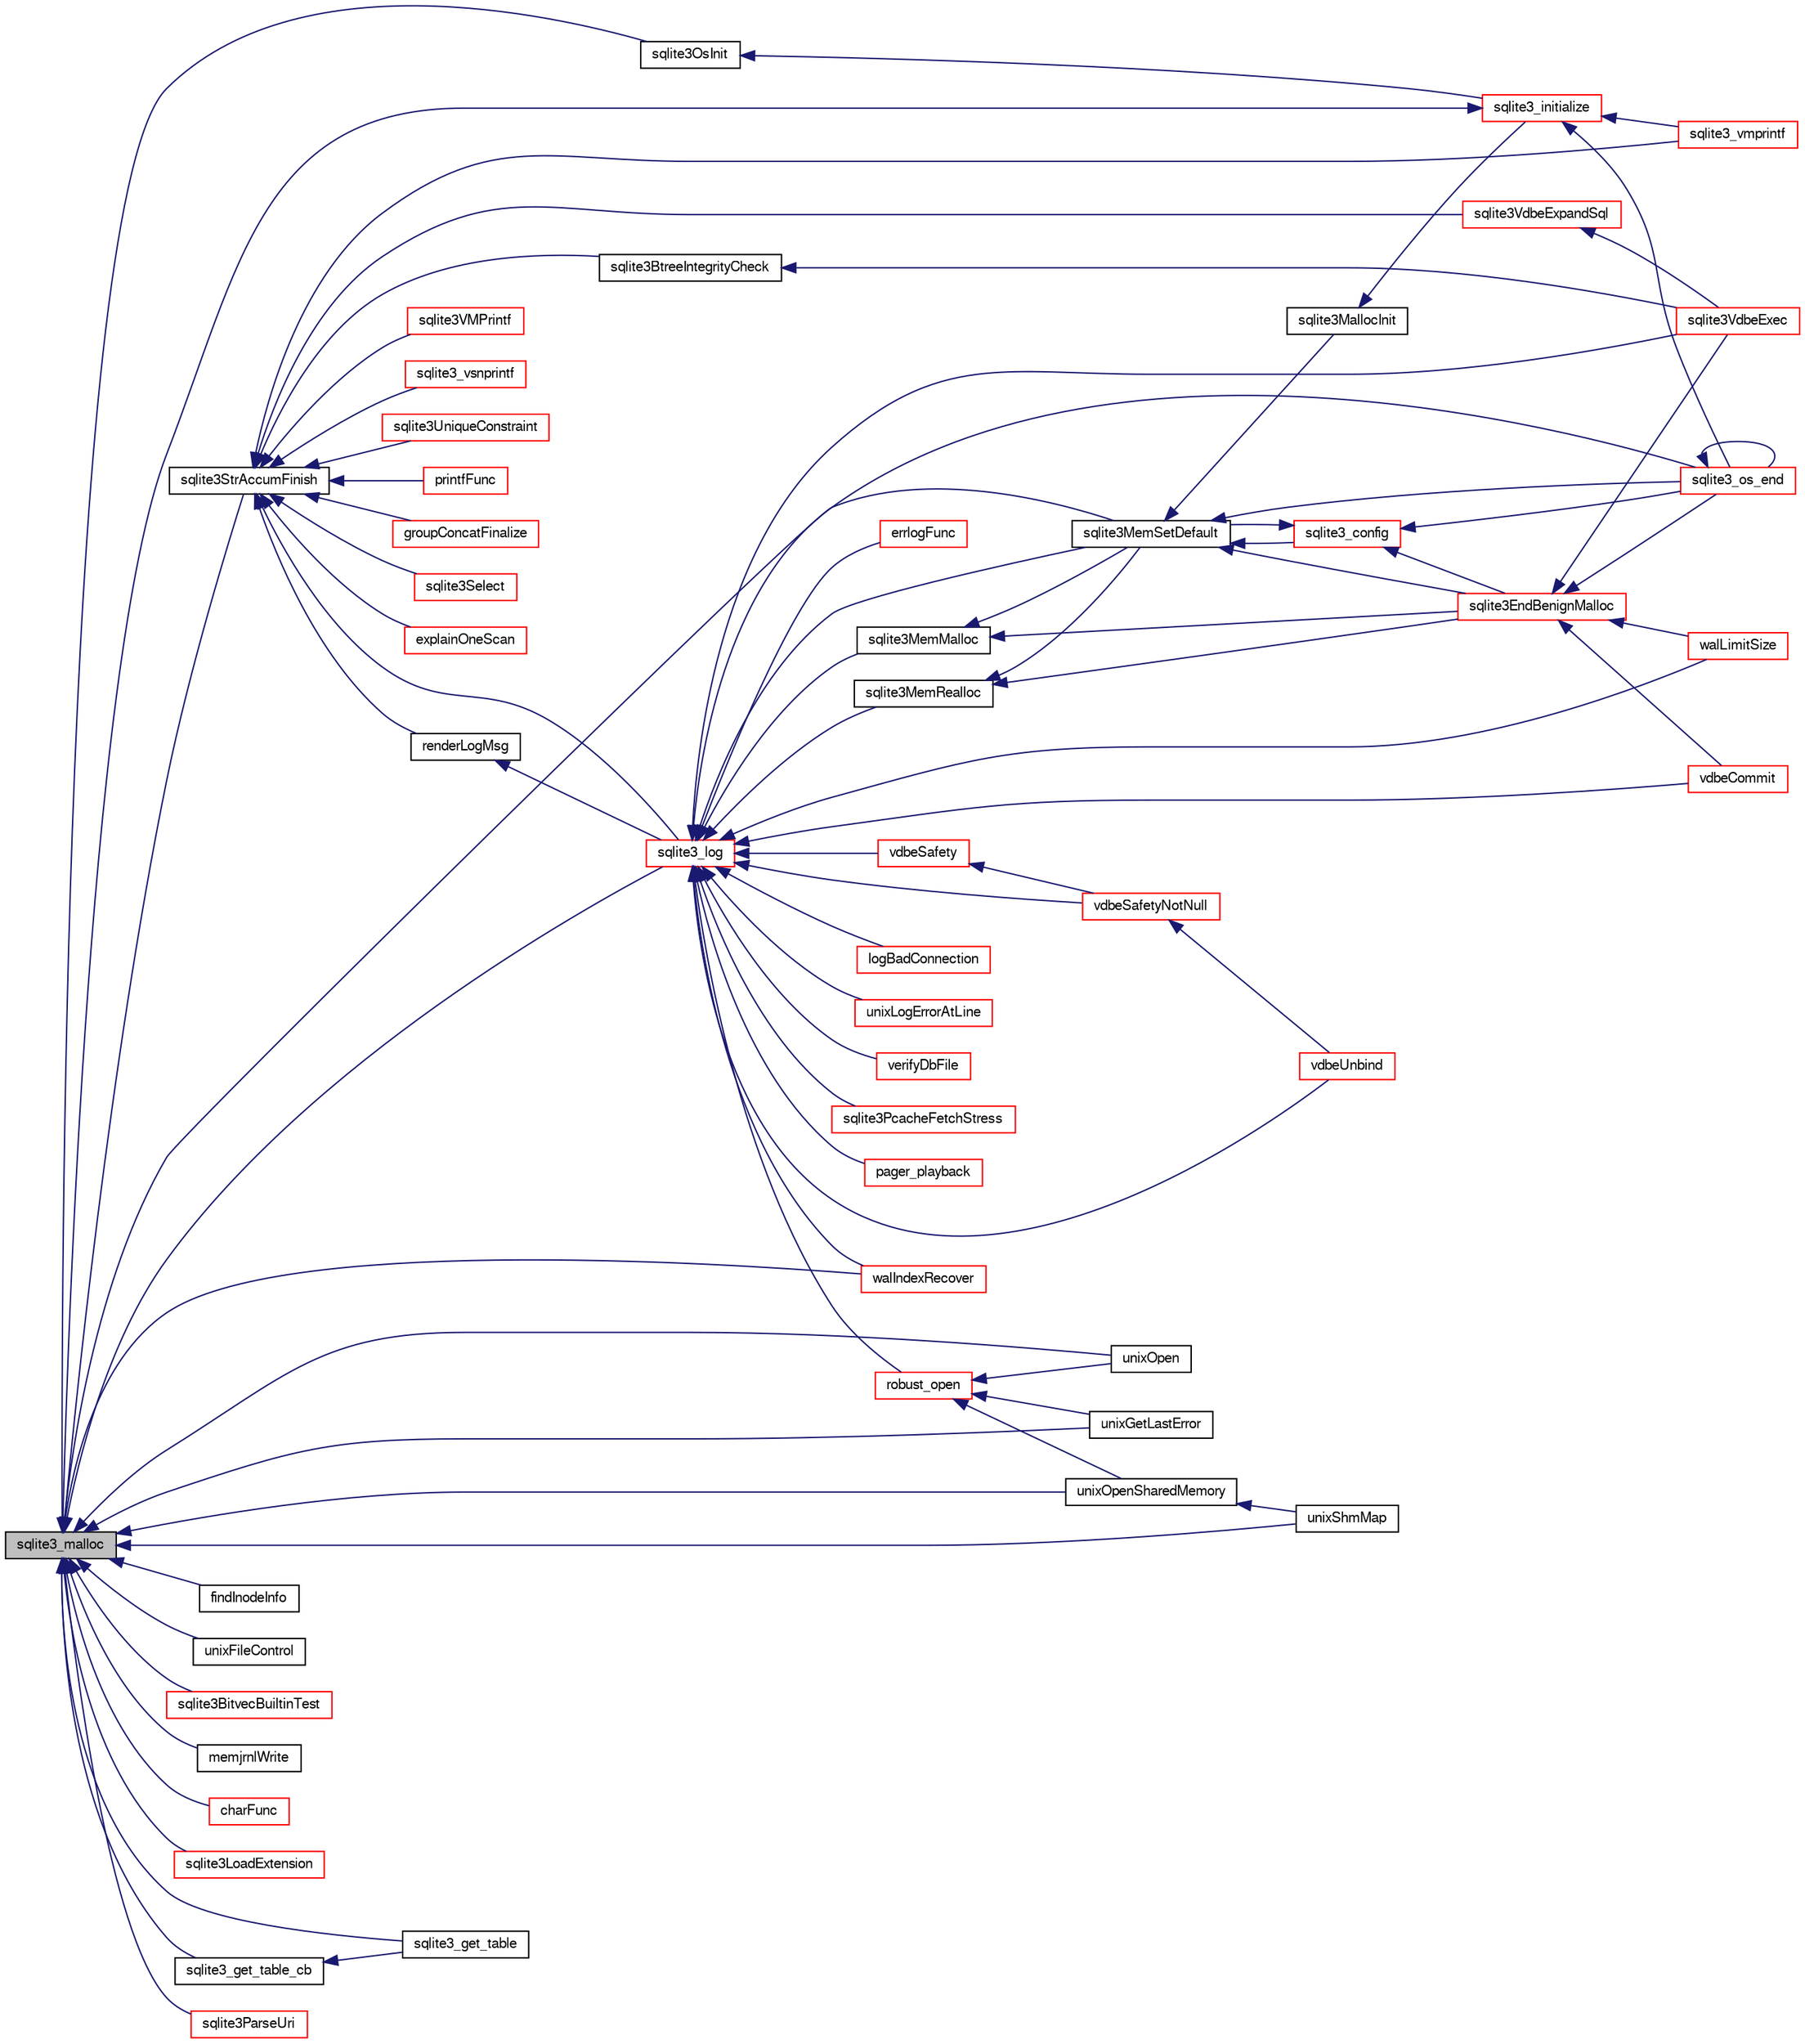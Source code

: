 digraph "sqlite3_malloc"
{
  edge [fontname="FreeSans",fontsize="10",labelfontname="FreeSans",labelfontsize="10"];
  node [fontname="FreeSans",fontsize="10",shape=record];
  rankdir="LR";
  Node42406 [label="sqlite3_malloc",height=0.2,width=0.4,color="black", fillcolor="grey75", style="filled", fontcolor="black"];
  Node42406 -> Node42407 [dir="back",color="midnightblue",fontsize="10",style="solid",fontname="FreeSans"];
  Node42407 [label="sqlite3OsInit",height=0.2,width=0.4,color="black", fillcolor="white", style="filled",URL="$sqlite3_8c.html#afeaa886fe1ca086a30fd278b1d069762"];
  Node42407 -> Node42408 [dir="back",color="midnightblue",fontsize="10",style="solid",fontname="FreeSans"];
  Node42408 [label="sqlite3_initialize",height=0.2,width=0.4,color="red", fillcolor="white", style="filled",URL="$sqlite3_8h.html#ab0c0ee2d5d4cf8b28e9572296a8861df"];
  Node42408 -> Node42406 [dir="back",color="midnightblue",fontsize="10",style="solid",fontname="FreeSans"];
  Node42408 -> Node42974 [dir="back",color="midnightblue",fontsize="10",style="solid",fontname="FreeSans"];
  Node42974 [label="sqlite3_vmprintf",height=0.2,width=0.4,color="red", fillcolor="white", style="filled",URL="$sqlite3_8h.html#ac240de67ddf003828f16a6d9dd3fa3ca"];
  Node42408 -> Node42415 [dir="back",color="midnightblue",fontsize="10",style="solid",fontname="FreeSans"];
  Node42415 [label="sqlite3_os_end",height=0.2,width=0.4,color="red", fillcolor="white", style="filled",URL="$sqlite3_8h.html#a2288c95881ecca13d994e42b6a958906"];
  Node42415 -> Node42415 [dir="back",color="midnightblue",fontsize="10",style="solid",fontname="FreeSans"];
  Node42406 -> Node42892 [dir="back",color="midnightblue",fontsize="10",style="solid",fontname="FreeSans"];
  Node42892 [label="sqlite3MemSetDefault",height=0.2,width=0.4,color="black", fillcolor="white", style="filled",URL="$sqlite3_8c.html#a162fbfd727e92c5f8f72625b5ff62549"];
  Node42892 -> Node42828 [dir="back",color="midnightblue",fontsize="10",style="solid",fontname="FreeSans"];
  Node42828 [label="sqlite3EndBenignMalloc",height=0.2,width=0.4,color="red", fillcolor="white", style="filled",URL="$sqlite3_8c.html#a4582127cc64d483dc66c7acf9d8d8fbb"];
  Node42828 -> Node42415 [dir="back",color="midnightblue",fontsize="10",style="solid",fontname="FreeSans"];
  Node42828 -> Node42883 [dir="back",color="midnightblue",fontsize="10",style="solid",fontname="FreeSans"];
  Node42883 [label="walLimitSize",height=0.2,width=0.4,color="red", fillcolor="white", style="filled",URL="$sqlite3_8c.html#a7d814227c8fb4a3441c42e9f2fdade3b"];
  Node42828 -> Node42693 [dir="back",color="midnightblue",fontsize="10",style="solid",fontname="FreeSans"];
  Node42693 [label="vdbeCommit",height=0.2,width=0.4,color="red", fillcolor="white", style="filled",URL="$sqlite3_8c.html#a5d7f1e0625451b987728f600cfe1b92d"];
  Node42828 -> Node42424 [dir="back",color="midnightblue",fontsize="10",style="solid",fontname="FreeSans"];
  Node42424 [label="sqlite3VdbeExec",height=0.2,width=0.4,color="red", fillcolor="white", style="filled",URL="$sqlite3_8c.html#a8ce40a614bdc56719c4d642b1e4dfb21"];
  Node42892 -> Node42893 [dir="back",color="midnightblue",fontsize="10",style="solid",fontname="FreeSans"];
  Node42893 [label="sqlite3MallocInit",height=0.2,width=0.4,color="black", fillcolor="white", style="filled",URL="$sqlite3_8c.html#a9e06f9e7cad0d83ce80ab493c9533552"];
  Node42893 -> Node42408 [dir="back",color="midnightblue",fontsize="10",style="solid",fontname="FreeSans"];
  Node42892 -> Node42415 [dir="back",color="midnightblue",fontsize="10",style="solid",fontname="FreeSans"];
  Node42892 -> Node42827 [dir="back",color="midnightblue",fontsize="10",style="solid",fontname="FreeSans"];
  Node42827 [label="sqlite3_config",height=0.2,width=0.4,color="red", fillcolor="white", style="filled",URL="$sqlite3_8h.html#a74ad420b6f26bc06a04ff6ecec8a8c91"];
  Node42827 -> Node42828 [dir="back",color="midnightblue",fontsize="10",style="solid",fontname="FreeSans"];
  Node42827 -> Node42892 [dir="back",color="midnightblue",fontsize="10",style="solid",fontname="FreeSans"];
  Node42827 -> Node42415 [dir="back",color="midnightblue",fontsize="10",style="solid",fontname="FreeSans"];
  Node42406 -> Node43280 [dir="back",color="midnightblue",fontsize="10",style="solid",fontname="FreeSans"];
  Node43280 [label="sqlite3StrAccumFinish",height=0.2,width=0.4,color="black", fillcolor="white", style="filled",URL="$sqlite3_8c.html#adb7f26b10ac1b847db6f000ef4c2e2ba"];
  Node43280 -> Node42901 [dir="back",color="midnightblue",fontsize="10",style="solid",fontname="FreeSans"];
  Node42901 [label="sqlite3VMPrintf",height=0.2,width=0.4,color="red", fillcolor="white", style="filled",URL="$sqlite3_8c.html#a05535d0982ef06fbc2ee8195ebbae689"];
  Node43280 -> Node42974 [dir="back",color="midnightblue",fontsize="10",style="solid",fontname="FreeSans"];
  Node43280 -> Node42982 [dir="back",color="midnightblue",fontsize="10",style="solid",fontname="FreeSans"];
  Node42982 [label="sqlite3_vsnprintf",height=0.2,width=0.4,color="red", fillcolor="white", style="filled",URL="$sqlite3_8h.html#a095af9d57b6df1b95a77df71b9bce062"];
  Node43280 -> Node43112 [dir="back",color="midnightblue",fontsize="10",style="solid",fontname="FreeSans"];
  Node43112 [label="renderLogMsg",height=0.2,width=0.4,color="black", fillcolor="white", style="filled",URL="$sqlite3_8c.html#a7a02b43ce0a27bb52085c7f446d115af"];
  Node43112 -> Node43113 [dir="back",color="midnightblue",fontsize="10",style="solid",fontname="FreeSans"];
  Node43113 [label="sqlite3_log",height=0.2,width=0.4,color="red", fillcolor="white", style="filled",URL="$sqlite3_8h.html#a298c9699bf9c143662c6b1fec4b2dc3b"];
  Node43113 -> Node43114 [dir="back",color="midnightblue",fontsize="10",style="solid",fontname="FreeSans"];
  Node43114 [label="sqlite3MemMalloc",height=0.2,width=0.4,color="black", fillcolor="white", style="filled",URL="$sqlite3_8c.html#a53157f1a669f949332f44ca9f15c0a43"];
  Node43114 -> Node42828 [dir="back",color="midnightblue",fontsize="10",style="solid",fontname="FreeSans"];
  Node43114 -> Node42892 [dir="back",color="midnightblue",fontsize="10",style="solid",fontname="FreeSans"];
  Node43113 -> Node43115 [dir="back",color="midnightblue",fontsize="10",style="solid",fontname="FreeSans"];
  Node43115 [label="sqlite3MemRealloc",height=0.2,width=0.4,color="black", fillcolor="white", style="filled",URL="$sqlite3_8c.html#addd043cc5742c3b0cf536763cd4e6948"];
  Node43115 -> Node42828 [dir="back",color="midnightblue",fontsize="10",style="solid",fontname="FreeSans"];
  Node43115 -> Node42892 [dir="back",color="midnightblue",fontsize="10",style="solid",fontname="FreeSans"];
  Node43113 -> Node42892 [dir="back",color="midnightblue",fontsize="10",style="solid",fontname="FreeSans"];
  Node43113 -> Node43116 [dir="back",color="midnightblue",fontsize="10",style="solid",fontname="FreeSans"];
  Node43116 [label="logBadConnection",height=0.2,width=0.4,color="red", fillcolor="white", style="filled",URL="$sqlite3_8c.html#a8aa249fac852b22bb1227e2bc2921f11"];
  Node43113 -> Node43121 [dir="back",color="midnightblue",fontsize="10",style="solid",fontname="FreeSans"];
  Node43121 [label="robust_open",height=0.2,width=0.4,color="red", fillcolor="white", style="filled",URL="$sqlite3_8c.html#a0eb989e531821c6a1deb85a3ba0021c0"];
  Node43121 -> Node42822 [dir="back",color="midnightblue",fontsize="10",style="solid",fontname="FreeSans"];
  Node42822 [label="unixOpenSharedMemory",height=0.2,width=0.4,color="black", fillcolor="white", style="filled",URL="$sqlite3_8c.html#a30775afa2e08ca6ddc7853326afed7c7"];
  Node42822 -> Node42823 [dir="back",color="midnightblue",fontsize="10",style="solid",fontname="FreeSans"];
  Node42823 [label="unixShmMap",height=0.2,width=0.4,color="black", fillcolor="white", style="filled",URL="$sqlite3_8c.html#aeaa77f0ab08a4f4ee5f86e8c9727e974"];
  Node43121 -> Node42414 [dir="back",color="midnightblue",fontsize="10",style="solid",fontname="FreeSans"];
  Node42414 [label="unixOpen",height=0.2,width=0.4,color="black", fillcolor="white", style="filled",URL="$sqlite3_8c.html#a8ed5efc47b6e14f7805cd1bb9b215775"];
  Node43121 -> Node42996 [dir="back",color="midnightblue",fontsize="10",style="solid",fontname="FreeSans"];
  Node42996 [label="unixGetLastError",height=0.2,width=0.4,color="black", fillcolor="white", style="filled",URL="$sqlite3_8c.html#aed1e42f49d74b419c3c85b559dd61240"];
  Node43113 -> Node43123 [dir="back",color="midnightblue",fontsize="10",style="solid",fontname="FreeSans"];
  Node43123 [label="unixLogErrorAtLine",height=0.2,width=0.4,color="red", fillcolor="white", style="filled",URL="$sqlite3_8c.html#a23b4a35445d08fc62ef2d5c3d56c1640"];
  Node43113 -> Node43137 [dir="back",color="midnightblue",fontsize="10",style="solid",fontname="FreeSans"];
  Node43137 [label="verifyDbFile",height=0.2,width=0.4,color="red", fillcolor="white", style="filled",URL="$sqlite3_8c.html#a0ff620ba7a3e7e727c37c0b172d12c66"];
  Node43113 -> Node42415 [dir="back",color="midnightblue",fontsize="10",style="solid",fontname="FreeSans"];
  Node43113 -> Node43138 [dir="back",color="midnightblue",fontsize="10",style="solid",fontname="FreeSans"];
  Node43138 [label="sqlite3PcacheFetchStress",height=0.2,width=0.4,color="red", fillcolor="white", style="filled",URL="$sqlite3_8c.html#a83644ab4d77e1649ae5336b659edb351"];
  Node43113 -> Node42759 [dir="back",color="midnightblue",fontsize="10",style="solid",fontname="FreeSans"];
  Node42759 [label="pager_playback",height=0.2,width=0.4,color="red", fillcolor="white", style="filled",URL="$sqlite3_8c.html#a9d9a750a9fc76eb4b668c8a16b164a65"];
  Node43113 -> Node43013 [dir="back",color="midnightblue",fontsize="10",style="solid",fontname="FreeSans"];
  Node43013 [label="walIndexRecover",height=0.2,width=0.4,color="red", fillcolor="white", style="filled",URL="$sqlite3_8c.html#ab4ee99f3710323acbeb6c495dd18d205"];
  Node43113 -> Node42883 [dir="back",color="midnightblue",fontsize="10",style="solid",fontname="FreeSans"];
  Node43113 -> Node42693 [dir="back",color="midnightblue",fontsize="10",style="solid",fontname="FreeSans"];
  Node43113 -> Node43139 [dir="back",color="midnightblue",fontsize="10",style="solid",fontname="FreeSans"];
  Node43139 [label="vdbeSafety",height=0.2,width=0.4,color="red", fillcolor="white", style="filled",URL="$sqlite3_8c.html#ad376f1aa66b2801fa8fb2fb134f370fd"];
  Node43139 -> Node43140 [dir="back",color="midnightblue",fontsize="10",style="solid",fontname="FreeSans"];
  Node43140 [label="vdbeSafetyNotNull",height=0.2,width=0.4,color="red", fillcolor="white", style="filled",URL="$sqlite3_8c.html#a018448275e86f09d8af8033cec4cafdf"];
  Node43140 -> Node43141 [dir="back",color="midnightblue",fontsize="10",style="solid",fontname="FreeSans"];
  Node43141 [label="vdbeUnbind",height=0.2,width=0.4,color="red", fillcolor="white", style="filled",URL="$sqlite3_8c.html#ae3ca3d8a878660305a0efd0c73c9f064"];
  Node43113 -> Node43140 [dir="back",color="midnightblue",fontsize="10",style="solid",fontname="FreeSans"];
  Node43113 -> Node43141 [dir="back",color="midnightblue",fontsize="10",style="solid",fontname="FreeSans"];
  Node43113 -> Node42424 [dir="back",color="midnightblue",fontsize="10",style="solid",fontname="FreeSans"];
  Node43113 -> Node43091 [dir="back",color="midnightblue",fontsize="10",style="solid",fontname="FreeSans"];
  Node43091 [label="errlogFunc",height=0.2,width=0.4,color="red", fillcolor="white", style="filled",URL="$sqlite3_8c.html#a56d5c8e1f0a43e4c9f8864c27065393f"];
  Node43280 -> Node43113 [dir="back",color="midnightblue",fontsize="10",style="solid",fontname="FreeSans"];
  Node43280 -> Node42786 [dir="back",color="midnightblue",fontsize="10",style="solid",fontname="FreeSans"];
  Node42786 [label="sqlite3BtreeIntegrityCheck",height=0.2,width=0.4,color="black", fillcolor="white", style="filled",URL="$sqlite3_8c.html#aa00011902d9e5ba26452d147c43fa1d8"];
  Node42786 -> Node42424 [dir="back",color="midnightblue",fontsize="10",style="solid",fontname="FreeSans"];
  Node43280 -> Node43158 [dir="back",color="midnightblue",fontsize="10",style="solid",fontname="FreeSans"];
  Node43158 [label="sqlite3VdbeExpandSql",height=0.2,width=0.4,color="red", fillcolor="white", style="filled",URL="$sqlite3_8c.html#a5a497837d5d69b92e7bca23673589c69"];
  Node43158 -> Node42424 [dir="back",color="midnightblue",fontsize="10",style="solid",fontname="FreeSans"];
  Node43280 -> Node43164 [dir="back",color="midnightblue",fontsize="10",style="solid",fontname="FreeSans"];
  Node43164 [label="sqlite3UniqueConstraint",height=0.2,width=0.4,color="red", fillcolor="white", style="filled",URL="$sqlite3_8c.html#a4e35c041bf7710b6f3e2db6d86e86d7a"];
  Node43280 -> Node43090 [dir="back",color="midnightblue",fontsize="10",style="solid",fontname="FreeSans"];
  Node43090 [label="printfFunc",height=0.2,width=0.4,color="red", fillcolor="white", style="filled",URL="$sqlite3_8c.html#a80ca21d434c7c5b6668bee721331dda8"];
  Node43280 -> Node43197 [dir="back",color="midnightblue",fontsize="10",style="solid",fontname="FreeSans"];
  Node43197 [label="groupConcatFinalize",height=0.2,width=0.4,color="red", fillcolor="white", style="filled",URL="$sqlite3_8c.html#afb7efd138b3092aa6a3e92e7f54b0f6a"];
  Node43280 -> Node42503 [dir="back",color="midnightblue",fontsize="10",style="solid",fontname="FreeSans"];
  Node42503 [label="sqlite3Select",height=0.2,width=0.4,color="red", fillcolor="white", style="filled",URL="$sqlite3_8c.html#a2465ee8c956209ba4b272477b7c21a45"];
  Node43280 -> Node43160 [dir="back",color="midnightblue",fontsize="10",style="solid",fontname="FreeSans"];
  Node43160 [label="explainOneScan",height=0.2,width=0.4,color="red", fillcolor="white", style="filled",URL="$sqlite3_8c.html#ae5281c97cc6f8cd02effffe937725524"];
  Node42406 -> Node43113 [dir="back",color="midnightblue",fontsize="10",style="solid",fontname="FreeSans"];
  Node42406 -> Node43281 [dir="back",color="midnightblue",fontsize="10",style="solid",fontname="FreeSans"];
  Node43281 [label="findInodeInfo",height=0.2,width=0.4,color="black", fillcolor="white", style="filled",URL="$sqlite3_8c.html#ac92c39062e69a79c4a62dfd55242c782"];
  Node42406 -> Node42413 [dir="back",color="midnightblue",fontsize="10",style="solid",fontname="FreeSans"];
  Node42413 [label="unixFileControl",height=0.2,width=0.4,color="black", fillcolor="white", style="filled",URL="$sqlite3_8c.html#ad71f213fa385cc58f307cefd953c03ae"];
  Node42406 -> Node42822 [dir="back",color="midnightblue",fontsize="10",style="solid",fontname="FreeSans"];
  Node42406 -> Node42823 [dir="back",color="midnightblue",fontsize="10",style="solid",fontname="FreeSans"];
  Node42406 -> Node42414 [dir="back",color="midnightblue",fontsize="10",style="solid",fontname="FreeSans"];
  Node42406 -> Node42996 [dir="back",color="midnightblue",fontsize="10",style="solid",fontname="FreeSans"];
  Node42406 -> Node42417 [dir="back",color="midnightblue",fontsize="10",style="solid",fontname="FreeSans"];
  Node42417 [label="sqlite3BitvecBuiltinTest",height=0.2,width=0.4,color="red", fillcolor="white", style="filled",URL="$sqlite3_8c.html#a9b4e3e921ce1ede6f10a9106c034ff9b"];
  Node42406 -> Node43013 [dir="back",color="midnightblue",fontsize="10",style="solid",fontname="FreeSans"];
  Node42406 -> Node43282 [dir="back",color="midnightblue",fontsize="10",style="solid",fontname="FreeSans"];
  Node43282 [label="memjrnlWrite",height=0.2,width=0.4,color="black", fillcolor="white", style="filled",URL="$sqlite3_8c.html#af8bd7d5d7eafce5542f8de300a120c47"];
  Node42406 -> Node43199 [dir="back",color="midnightblue",fontsize="10",style="solid",fontname="FreeSans"];
  Node43199 [label="charFunc",height=0.2,width=0.4,color="red", fillcolor="white", style="filled",URL="$sqlite3_8c.html#ab9b72ce47fcea3c3b92e816435a0fd91"];
  Node42406 -> Node42978 [dir="back",color="midnightblue",fontsize="10",style="solid",fontname="FreeSans"];
  Node42978 [label="sqlite3LoadExtension",height=0.2,width=0.4,color="red", fillcolor="white", style="filled",URL="$sqlite3_8c.html#a3b46232455de4779a67c63b2c9004245"];
  Node42406 -> Node42981 [dir="back",color="midnightblue",fontsize="10",style="solid",fontname="FreeSans"];
  Node42981 [label="sqlite3_get_table_cb",height=0.2,width=0.4,color="black", fillcolor="white", style="filled",URL="$sqlite3_8c.html#a1dbaba1b543953c0dade97357c5866b1"];
  Node42981 -> Node42618 [dir="back",color="midnightblue",fontsize="10",style="solid",fontname="FreeSans"];
  Node42618 [label="sqlite3_get_table",height=0.2,width=0.4,color="black", fillcolor="white", style="filled",URL="$sqlite3_8h.html#a5effeac4e12df57beaa35c5be1f61579"];
  Node42406 -> Node42618 [dir="back",color="midnightblue",fontsize="10",style="solid",fontname="FreeSans"];
  Node42406 -> Node42817 [dir="back",color="midnightblue",fontsize="10",style="solid",fontname="FreeSans"];
  Node42817 [label="sqlite3ParseUri",height=0.2,width=0.4,color="red", fillcolor="white", style="filled",URL="$sqlite3_8c.html#aaa912f29a67460d8b2186c97056e8767"];
}
